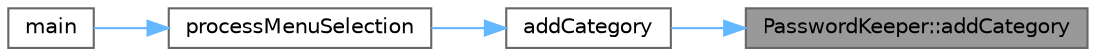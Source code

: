 digraph "PasswordKeeper::addCategory"
{
 // LATEX_PDF_SIZE
  bgcolor="transparent";
  edge [fontname=Helvetica,fontsize=10,labelfontname=Helvetica,labelfontsize=10];
  node [fontname=Helvetica,fontsize=10,shape=box,height=0.2,width=0.4];
  rankdir="RL";
  Node1 [id="Node000001",label="PasswordKeeper::addCategory",height=0.2,width=0.4,color="gray40", fillcolor="grey60", style="filled", fontcolor="black",tooltip="Adds a new category."];
  Node1 -> Node2 [id="edge1_Node000001_Node000002",dir="back",color="steelblue1",style="solid",tooltip=" "];
  Node2 [id="Node000002",label="addCategory",height=0.2,width=0.4,color="grey40", fillcolor="white", style="filled",URL="$main_8cpp.html#ac98b1ae230629466f2ab343b50638276",tooltip="Adds a new category."];
  Node2 -> Node3 [id="edge2_Node000002_Node000003",dir="back",color="steelblue1",style="solid",tooltip=" "];
  Node3 [id="Node000003",label="processMenuSelection",height=0.2,width=0.4,color="grey40", fillcolor="white", style="filled",URL="$main_8cpp.html#a994a689b49855903c148b549294c6df7",tooltip="Calls functions from options in the menu."];
  Node3 -> Node4 [id="edge3_Node000003_Node000004",dir="back",color="steelblue1",style="solid",tooltip=" "];
  Node4 [id="Node000004",label="main",height=0.2,width=0.4,color="grey40", fillcolor="white", style="filled",URL="$main_8cpp.html#ae66f6b31b5ad750f1fe042a706a4e3d4",tooltip="The main function of the password management system."];
}
